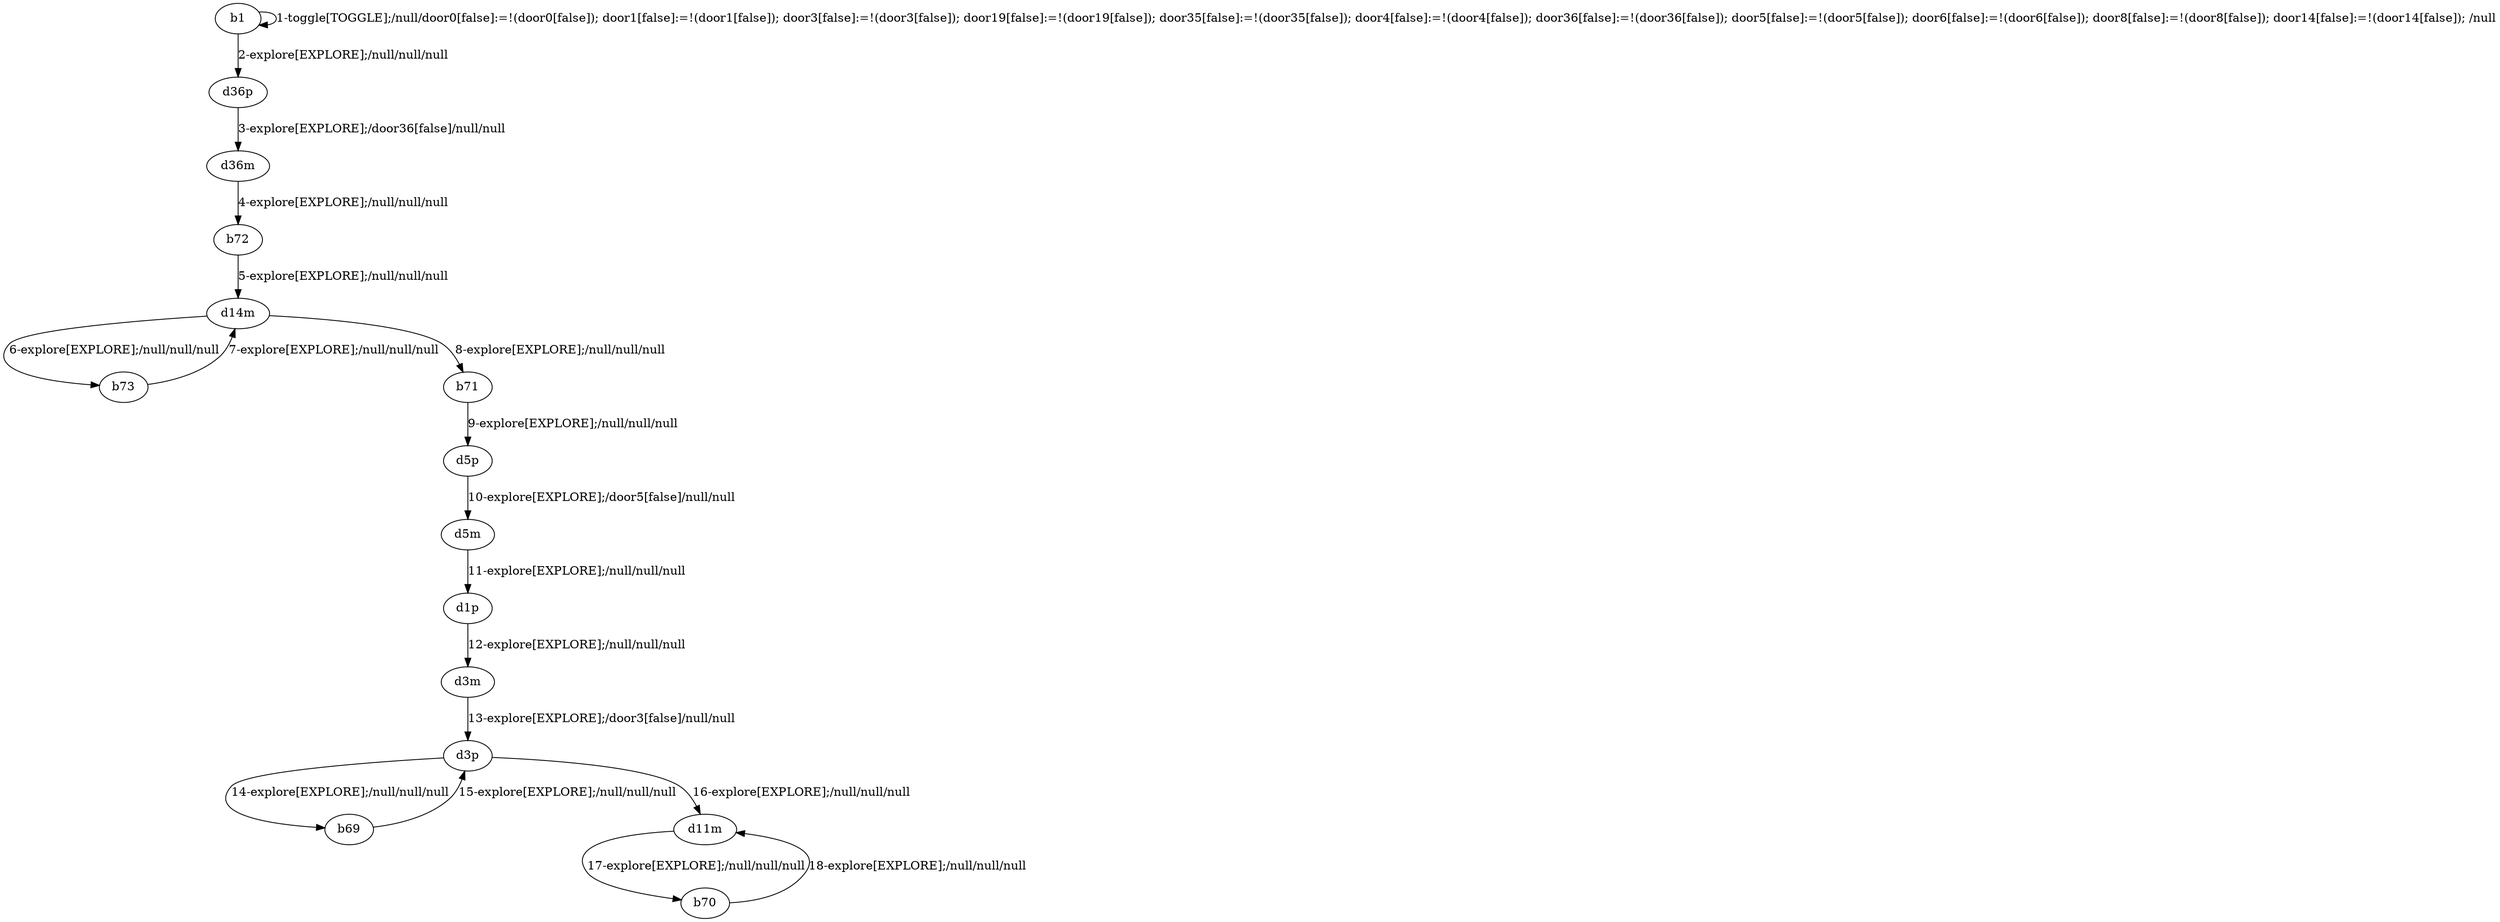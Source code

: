 # Total number of goals covered by this test: 4
# d14m --> b73
# b71 --> d5p
# d14m --> b71
# b73 --> d14m

digraph g {
"b1" -> "b1" [label = "1-toggle[TOGGLE];/null/door0[false]:=!(door0[false]); door1[false]:=!(door1[false]); door3[false]:=!(door3[false]); door19[false]:=!(door19[false]); door35[false]:=!(door35[false]); door4[false]:=!(door4[false]); door36[false]:=!(door36[false]); door5[false]:=!(door5[false]); door6[false]:=!(door6[false]); door8[false]:=!(door8[false]); door14[false]:=!(door14[false]); /null"];
"b1" -> "d36p" [label = "2-explore[EXPLORE];/null/null/null"];
"d36p" -> "d36m" [label = "3-explore[EXPLORE];/door36[false]/null/null"];
"d36m" -> "b72" [label = "4-explore[EXPLORE];/null/null/null"];
"b72" -> "d14m" [label = "5-explore[EXPLORE];/null/null/null"];
"d14m" -> "b73" [label = "6-explore[EXPLORE];/null/null/null"];
"b73" -> "d14m" [label = "7-explore[EXPLORE];/null/null/null"];
"d14m" -> "b71" [label = "8-explore[EXPLORE];/null/null/null"];
"b71" -> "d5p" [label = "9-explore[EXPLORE];/null/null/null"];
"d5p" -> "d5m" [label = "10-explore[EXPLORE];/door5[false]/null/null"];
"d5m" -> "d1p" [label = "11-explore[EXPLORE];/null/null/null"];
"d1p" -> "d3m" [label = "12-explore[EXPLORE];/null/null/null"];
"d3m" -> "d3p" [label = "13-explore[EXPLORE];/door3[false]/null/null"];
"d3p" -> "b69" [label = "14-explore[EXPLORE];/null/null/null"];
"b69" -> "d3p" [label = "15-explore[EXPLORE];/null/null/null"];
"d3p" -> "d11m" [label = "16-explore[EXPLORE];/null/null/null"];
"d11m" -> "b70" [label = "17-explore[EXPLORE];/null/null/null"];
"b70" -> "d11m" [label = "18-explore[EXPLORE];/null/null/null"];
}